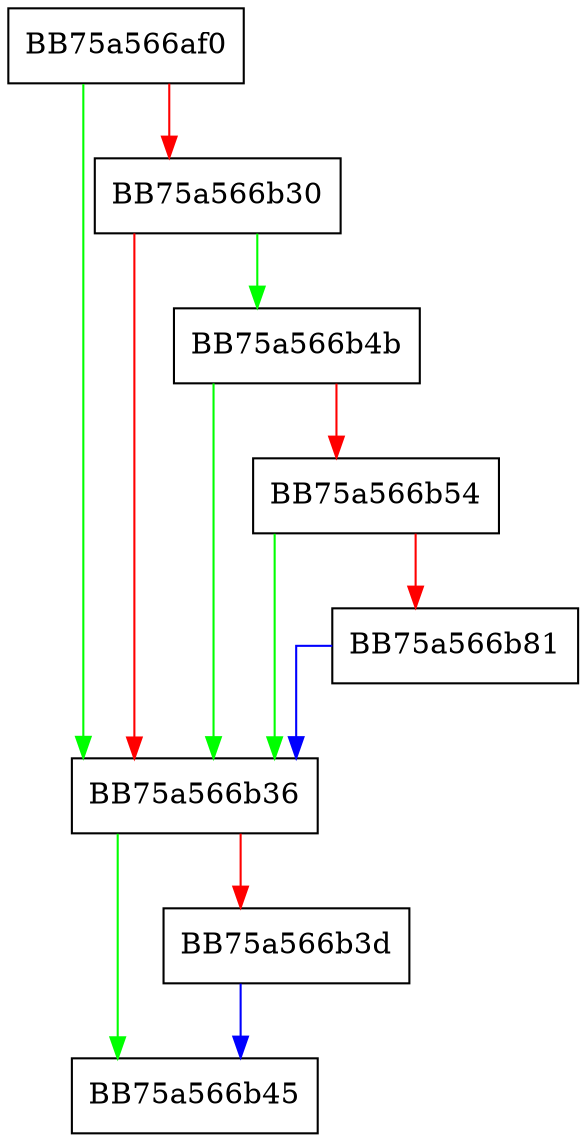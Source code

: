 digraph match_prefix {
  node [shape="box"];
  graph [splines=ortho];
  BB75a566af0 -> BB75a566b36 [color="green"];
  BB75a566af0 -> BB75a566b30 [color="red"];
  BB75a566b30 -> BB75a566b4b [color="green"];
  BB75a566b30 -> BB75a566b36 [color="red"];
  BB75a566b36 -> BB75a566b45 [color="green"];
  BB75a566b36 -> BB75a566b3d [color="red"];
  BB75a566b3d -> BB75a566b45 [color="blue"];
  BB75a566b4b -> BB75a566b36 [color="green"];
  BB75a566b4b -> BB75a566b54 [color="red"];
  BB75a566b54 -> BB75a566b36 [color="green"];
  BB75a566b54 -> BB75a566b81 [color="red"];
  BB75a566b81 -> BB75a566b36 [color="blue"];
}